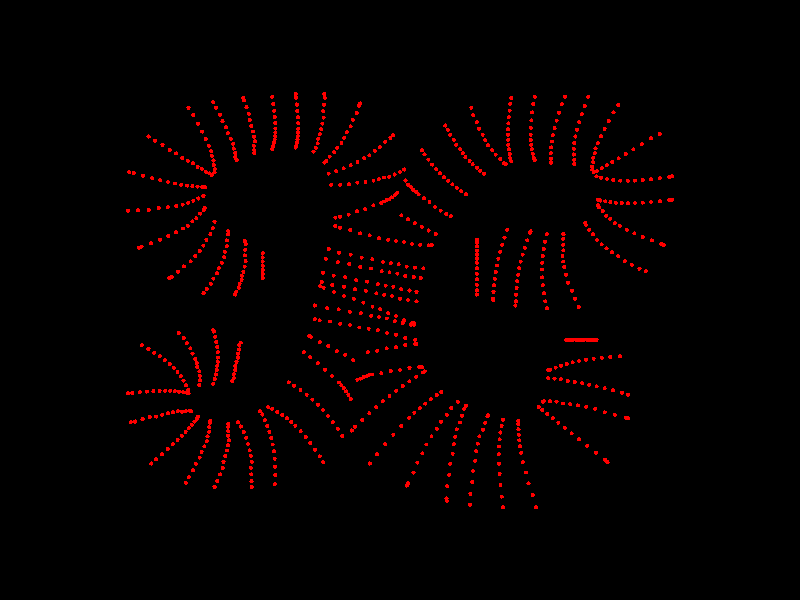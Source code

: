 #include "colors.inc"
#include "textures.inc"
#include "shapes.inc"
#include "metals.inc"
#include "glass.inc"
#include "woods.inc"
camera{ location  <0,0, -800>
  angle 40
right     x*image_width/image_height
look_at   <0,0,0>
}#declare Floor_Texture =
texture { pigment { P_WoodGrain18A color_map { M_Wood18A }}}
texture { pigment { P_WoodGrain12A color_map { M_Wood18B }}}
texture {
pigment { P_WoodGrain12B color_map { M_Wood18B }}
finish { reflection 0.25 }
}
#declare Floor =
plane { y,0
texture { Floor_Texture
scale 0.5
rotate y*90
rotate <10, 0, 15>
translate z*4
}}light_source {<-140,200, 300> rgb <1.0, 1.0, 0.95>*1.5}
light_source {< 140,200,-300> rgb <0.9, 0.9, 1.00>*0.9 shadowless}
union{
sphere{< 130.0, -29.0, 0.0 >,1.5pigment{Red}}
sphere{< 130.0, -29.0, 0.0 >,1.5pigment{Red}}
sphere{< 132.0, -29.0, 0.0 >,1.5pigment{Red}}
sphere{< 134.0, -29.0, 0.0 >,1.5pigment{Red}}
sphere{< 136.0, -29.0, 0.0 >,1.5pigment{Red}}
sphere{< 138.0, -29.0, 0.0 >,1.5pigment{Red}}
sphere{< 140.0, -29.0, 0.0 >,1.5pigment{Red}}
sphere{< 142.0, -29.0, 0.0 >,1.5pigment{Red}}
sphere{< 143.0, -29.0, 0.0 >,1.5pigment{Red}}
sphere{< 130.0, -29.0, 0.0 >,1.5pigment{Red}}
sphere{< 130.0, -29.0, 0.0 >,1.5pigment{Red}}
sphere{< 128.0, -29.0, 0.0 >,1.5pigment{Red}}
sphere{< 126.0, -29.0, 0.0 >,1.5pigment{Red}}
sphere{< 124.0, -29.0, 0.0 >,1.5pigment{Red}}
sphere{< 122.0, -29.0, 0.0 >,1.5pigment{Red}}
sphere{< 121.0, -29.0, 0.0 >,1.5pigment{Red}}
sphere{< 135.0, -46.0, 28.421438 >,1.5pigment{Red}}
sphere{< 135.0, -46.0, 28.421438 >,1.5pigment{Red}}
sphere{< 140.0, -45.0, 27.13454 >,1.5pigment{Red}}
sphere{< 145.0, -44.0, 23.39038 >,1.5pigment{Red}}
sphere{< 150.0, -43.0, 17.52804 >,1.5pigment{Red}}
sphere{< 155.0, -42.0, 10.07838 >,1.5pigment{Red}}
sphere{< 160.0, -41.0, 0.0 >,1.5pigment{Red}}
sphere{< 160.0, -41.0, 0.0 >,1.5pigment{Red}}
sphere{< 135.0, -46.0, 28.421438 >,1.5pigment{Red}}
sphere{< 135.0, -46.0, 28.421438 >,1.5pigment{Red}}
sphere{< 130.0, -47.0, 27.31065 >,1.5pigment{Red}}
sphere{< 125.0, -48.0, 24.06512 >,1.5pigment{Red}}
sphere{< 120.0, -49.0, 18.93853 >,1.5pigment{Red}}
sphere{< 115.0, -50.0, 12.3316 >,1.5pigment{Red}}
sphere{< 110.0, -51.0, 4.76077 >,1.5pigment{Red}}
sphere{< 108.0, -51.0, 0.0 >,1.5pigment{Red}}
sphere{< 138.0, -63.0, 31.78973 >,1.5pigment{Red}}
sphere{< 138.0, -63.0, 31.78973 >,1.5pigment{Red}}
sphere{< 143.0, -64.0, 30.63099 >,1.5pigment{Red}}
sphere{< 148.0, -65.0, 27.23926 >,1.5pigment{Red}}
sphere{< 153.0, -66.0, 21.86178 >,1.5pigment{Red}}
sphere{< 158.0, -67.0, 14.89058 >,1.5pigment{Red}}
sphere{< 163.0, -68.0, 6.83385 >,1.5pigment{Red}}
sphere{< 166.0, -69.0, 0.0 >,1.5pigment{Red}}
sphere{< 138.0, -63.0, 31.78973 >,1.5pigment{Red}}
sphere{< 138.0, -63.0, 31.78973 >,1.5pigment{Red}}
sphere{< 132.0, -62.0, 30.33183 >,1.5pigment{Red}}
sphere{< 126.0, -61.0, 26.09185 >,1.5pigment{Red}}
sphere{< 120.0, -59.0, 19.45868 >,1.5pigment{Red}}
sphere{< 114.0, -58.0, 11.04074 >,1.5pigment{Red}}
sphere{< 108.0, -57.0, 0.0 >,1.5pigment{Red}}
sphere{< 108.0, -57.0, 0.0 >,1.5pigment{Red}}
sphere{< 135.0, -80.0, 33.89492 >,1.5pigment{Red}}
sphere{< 135.0, -80.0, 33.89492 >,1.5pigment{Red}}
sphere{< 141.0, -81.0, 32.43542 >,1.5pigment{Red}}
sphere{< 147.0, -82.0, 28.1826 >,1.5pigment{Red}}
sphere{< 153.0, -84.0, 21.50271 >,1.5pigment{Red}}
sphere{< 159.0, -85.0, 12.97102 >,1.5pigment{Red}}
sphere{< 165.0, -86.0, 3.32228 >,1.5pigment{Red}}
sphere{< 166.0, -86.0, 0.0 >,1.5pigment{Red}}
sphere{< 135.0, -80.0, 33.89492 >,1.5pigment{Red}}
sphere{< 135.0, -80.0, 33.89492 >,1.5pigment{Red}}
sphere{< 129.0, -79.0, 32.43542 >,1.5pigment{Red}}
sphere{< 123.0, -78.0, 28.1826 >,1.5pigment{Red}}
sphere{< 117.0, -76.0, 21.50271 >,1.5pigment{Red}}
sphere{< 111.0, -75.0, 12.97102 >,1.5pigment{Red}}
sphere{< 105.0, -74.0, 3.32228 >,1.5pigment{Red}}
sphere{< 104.0, -74.0, 0.0 >,1.5pigment{Red}}
sphere{< 125.0, -97.0, 34.367584 >,1.5pigment{Red}}
sphere{< 125.0, -97.0, 34.367584 >,1.5pigment{Red}}
sphere{< 130.0, -101.0, 32.92379 >,1.5pigment{Red}}
sphere{< 135.0, -105.0, 28.7137 >,1.5pigment{Red}}
sphere{< 140.0, -109.0, 22.09106 >,1.5pigment{Red}}
sphere{< 145.0, -113.0, 13.6123 >,1.5pigment{Red}}
sphere{< 150.0, -117.0, 3.98983 >,1.5pigment{Red}}
sphere{< 151.0, -118.0, 0.0 >,1.5pigment{Red}}
sphere{< 125.0, -97.0, 34.367584 >,1.5pigment{Red}}
sphere{< 125.0, -97.0, 34.367584 >,1.5pigment{Red}}
sphere{< 120.0, -93.0, 32.68551 >,1.5pigment{Red}}
sphere{< 115.0, -89.0, 27.80396 >,1.5pigment{Red}}
sphere{< 110.0, -85.0, 20.20076 >,1.5pigment{Red}}
sphere{< 105.0, -81.0, 10.62017 >,1.5pigment{Red}}
sphere{< 101.0, -78.0, 0.0 >,1.5pigment{Red}}
sphere{< 92.0, -116.0, 34.526478 >,1.5pigment{Red}}
sphere{< 92.0, -116.0, 34.526478 >,1.5pigment{Red}}
sphere{< 93.0, -123.0, 32.92849 >,1.5pigment{Red}}
sphere{< 95.0, -130.0, 28.28243 >,1.5pigment{Red}}
sphere{< 96.0, -137.0, 21.01839 >,1.5pigment{Red}}
sphere{< 98.0, -144.0, 11.80875 >,1.5pigment{Red}}
sphere{< 99.0, -151.0, 0.0 >,1.5pigment{Red}}
sphere{< 99.0, -151.0, 0.0 >,1.5pigment{Red}}
sphere{< 92.0, -116.0, 34.526478 >,1.5pigment{Red}}
sphere{< 92.0, -116.0, 34.526478 >,1.5pigment{Red}}
sphere{< 91.0, -111.0, 33.26799 >,1.5pigment{Red}}
sphere{< 90.0, -106.0, 29.58426 >,1.5pigment{Red}}
sphere{< 89.0, -101.0, 23.74384 >,1.5pigment{Red}}
sphere{< 88.0, -96.0, 16.17249 >,1.5pigment{Red}}
sphere{< 87.0, -91.0, 7.42217 >,1.5pigment{Red}}
sphere{< 86.0, -88.0, 0.0 >,1.5pigment{Red}}
sphere{< 75.0, -117.0, 34.350815 >,1.5pigment{Red}}
sphere{< 75.0, -117.0, 34.350815 >,1.5pigment{Red}}
sphere{< 75.0, -124.0, 32.66957 >,1.5pigment{Red}}
sphere{< 75.0, -131.0, 27.79039 >,1.5pigment{Red}}
sphere{< 75.0, -138.0, 20.1909 >,1.5pigment{Red}}
sphere{< 75.0, -145.0, 10.61498 >,1.5pigment{Red}}
sphere{< 75.0, -151.0, 0.0 >,1.5pigment{Red}}
sphere{< 75.0, -117.0, 34.350815 >,1.5pigment{Red}}
sphere{< 75.0, -117.0, 34.350815 >,1.5pigment{Red}}
sphere{< 75.0, -111.0, 32.77546 >,1.5pigment{Red}}
sphere{< 75.0, -105.0, 28.19389 >,1.5pigment{Red}}
sphere{< 75.0, -99.0, 21.02634 >,1.5pigment{Red}}
sphere{< 75.0, -93.0, 11.93022 >,1.5pigment{Red}}
sphere{< 75.0, -87.0, 0.0 >,1.5pigment{Red}}
sphere{< 75.0, -87.0, 0.0 >,1.5pigment{Red}}
sphere{< 58.0, -115.0, 35.578457 >,1.5pigment{Red}}
sphere{< 58.0, -115.0, 35.578457 >,1.5pigment{Red}}
sphere{< 57.0, -122.0, 33.83712 >,1.5pigment{Red}}
sphere{< 55.0, -129.0, 28.78358 >,1.5pigment{Red}}
sphere{< 54.0, -136.0, 20.91249 >,1.5pigment{Red}}
sphere{< 52.0, -143.0, 10.99435 >,1.5pigment{Red}}
sphere{< 51.0, -149.0, 0.0 >,1.5pigment{Red}}
sphere{< 58.0, -115.0, 35.578457 >,1.5pigment{Red}}
sphere{< 58.0, -115.0, 35.578457 >,1.5pigment{Red}}
sphere{< 59.0, -109.0, 34.04646 >,1.5pigment{Red}}
sphere{< 60.0, -103.0, 29.58241 >,1.5pigment{Red}}
sphere{< 62.0, -97.0, 22.57073 >,1.5pigment{Red}}
sphere{< 63.0, -91.0, 13.61529 >,1.5pigment{Red}}
sphere{< 64.0, -85.0, 3.4873 >,1.5pigment{Red}}
sphere{< 64.0, -84.0, 0.0 >,1.5pigment{Red}}
sphere{< 41.0, -110.0, 37.7891 >,1.5pigment{Red}}
sphere{< 41.0, -110.0, 37.7891 >,1.5pigment{Red}}
sphere{< 40.0, -117.0, 36.13268 >,1.5pigment{Red}}
sphere{< 38.0, -124.0, 31.30863 >,1.5pigment{Red}}
sphere{< 37.0, -131.0, 23.73987 >,1.5pigment{Red}}
sphere{< 35.0, -138.0, 14.08991 >,1.5pigment{Red}}
sphere{< 34.0, -145.0, 3.20474 >,1.5pigment{Red}}
sphere{< 34.0, -146.0, 0.0 >,1.5pigment{Red}}
sphere{< 41.0, -110.0, 37.7891 >,1.5pigment{Red}}
sphere{< 41.0, -110.0, 37.7891 >,1.5pigment{Red}}
sphere{< 42.0, -104.0, 36.34653 >,1.5pigment{Red}}
sphere{< 43.0, -98.0, 32.12894 >,1.5pigment{Red}}
sphere{< 45.0, -92.0, 25.45835 >,1.5pigment{Red}}
sphere{< 46.0, -86.0, 16.84405 >,1.5pigment{Red}}
sphere{< 47.0, -80.0, 6.94373 >,1.5pigment{Red}}
sphere{< 48.0, -77.0, 0.0 >,1.5pigment{Red}}
sphere{< 24.0, -104.0, 38.292698 >,1.5pigment{Red}}
sphere{< 24.0, -104.0, 38.292698 >,1.5pigment{Red}}
sphere{< 20.0, -110.0, 36.64383 >,1.5pigment{Red}}
sphere{< 17.0, -116.0, 31.83921 >,1.5pigment{Red}}
sphere{< 13.0, -122.0, 24.29263 >,1.5pigment{Red}}
sphere{< 10.0, -128.0, 14.65398 >,1.5pigment{Red}}
sphere{< 6.0, -134.0, 3.75334 >,1.5pigment{Red}}
sphere{< 5.0, -135.0, 0.0 >,1.5pigment{Red}}
sphere{< 24.0, -104.0, 38.292698 >,1.5pigment{Red}}
sphere{< 24.0, -104.0, 38.292698 >,1.5pigment{Red}}
sphere{< 28.0, -98.0, 36.53657 >,1.5pigment{Red}}
sphere{< 31.0, -92.0, 31.42925 >,1.5pigment{Red}}
sphere{< 35.0, -86.0, 23.43919 >,1.5pigment{Red}}
sphere{< 38.0, -80.0, 13.29925 >,1.5pigment{Red}}
sphere{< 42.0, -74.0, 0.0 >,1.5pigment{Red}}
sphere{< 42.0, -74.0, 0.0 >,1.5pigment{Red}}
sphere{< 7.0, -90.0, 39.470757 >,1.5pigment{Red}}
sphere{< 7.0, -90.0, 39.470757 >,1.5pigment{Red}}
sphere{< 1.0, -96.0, 37.53892 >,1.5pigment{Red}}
sphere{< -5.0, -102.0, 31.93251 >,1.5pigment{Red}}
sphere{< -11.0, -108.0, 23.20033 >,1.5pigment{Red}}
sphere{< -17.0, -114.0, 12.19713 >,1.5pigment{Red}}
sphere{< -22.0, -119.0, 0.0 >,1.5pigment{Red}}
sphere{< 7.0, -90.0, 39.470757 >,1.5pigment{Red}}
sphere{< 7.0, -90.0, 39.470757 >,1.5pigment{Red}}
sphere{< 11.0, -86.0, 38.12582 >,1.5pigment{Red}}
sphere{< 15.0, -82.0, 34.18268 >,1.5pigment{Red}}
sphere{< 19.0, -78.0, 27.91004 >,1.5pigment{Red}}
sphere{< 23.0, -74.0, 19.73538 >,1.5pigment{Red}}
sphere{< 27.0, -70.0, 10.21578 >,1.5pigment{Red}}
sphere{< 30.0, -67.0, 0.0 >,1.5pigment{Red}}
sphere{< -8.0, -73.0, 36.631676 >,1.5pigment{Red}}
sphere{< -8.0, -73.0, 36.631676 >,1.5pigment{Red}}
sphere{< -13.0, -77.0, 35.20001 >,1.5pigment{Red}}
sphere{< -18.0, -81.0, 31.01693 >,1.5pigment{Red}}
sphere{< -23.0, -85.0, 24.40939 >,1.5pigment{Red}}
sphere{< -28.0, -89.0, 15.89389 >,1.5pigment{Red}}
sphere{< -33.0, -93.0, 6.13603 >,1.5pigment{Red}}
sphere{< -35.0, -95.0, 0.0 >,1.5pigment{Red}}
sphere{< -8.0, -73.0, 36.631676 >,1.5pigment{Red}}
sphere{< -8.0, -73.0, 36.631676 >,1.5pigment{Red}}
sphere{< -3.0, -69.0, 35.09276 >,1.5pigment{Red}}
sphere{< 2.0, -65.0, 30.60532 >,1.5pigment{Red}}
sphere{< 7.0, -61.0, 23.54639 >,1.5pigment{Red}}
sphere{< 12.0, -57.0, 14.50906 >,1.5pigment{Red}}
sphere{< 17.0, -53.0, 4.25268 >,1.5pigment{Red}}
sphere{< 18.0, -52.0, 0.0 >,1.5pigment{Red}}
sphere{< -21.0, -56.0, 25.684717 >,1.5pigment{Red}}
sphere{< -21.0, -56.0, 25.684717 >,1.5pigment{Red}}
sphere{< -23.0, -56.0, 24.64431 >,1.5pigment{Red}}
sphere{< -25.0, -57.0, 21.60736 >,1.5pigment{Red}}
sphere{< -27.0, -57.0, 16.81991 >,1.5pigment{Red}}
sphere{< -29.0, -58.0, 10.66982 >,1.5pigment{Red}}
sphere{< -31.0, -58.0, 0.0 >,1.5pigment{Red}}
sphere{< -31.0, -58.0, 0.0 >,1.5pigment{Red}}
sphere{< -21.0, -56.0, 25.684717 >,1.5pigment{Red}}
sphere{< -21.0, -56.0, 25.684717 >,1.5pigment{Red}}
sphere{< -14.0, -55.0, 24.61694 >,1.5pigment{Red}}
sphere{< -7.0, -53.0, 21.50238 >,1.5pigment{Red}}
sphere{< 0.0, -52.0, 16.60001 >,1.5pigment{Red}}
sphere{< 7.0, -50.0, 10.31743 >,1.5pigment{Red}}
sphere{< 14.0, -49.0, 3.17701 >,1.5pigment{Red}}
sphere{< 16.0, -49.0, 0.0 >,1.5pigment{Red}}
sphere{< -24.0, -39.0, 21.368383 >,1.5pigment{Red}}
sphere{< -24.0, -39.0, 21.368383 >,1.5pigment{Red}}
sphere{< -17.0, -38.0, 20.43174 >,1.5pigment{Red}}
sphere{< -10.0, -36.0, 17.70391 >,1.5pigment{Red}}
sphere{< -3.0, -35.0, 13.42405 >,1.5pigment{Red}}
sphere{< 4.0, -33.0, 7.96734 >,1.5pigment{Red}}
sphere{< 11.0, -32.0, 1.81216 >,1.5pigment{Red}}
sphere{< 12.0, -32.0, 0.0 >,1.5pigment{Red}}
sphere{< -24.0, -22.0, 40.0 >,1.5pigment{Red}}
sphere{< -24.0, -22.0, 40.0 >,1.5pigment{Red}}
sphere{< -31.0, -21.0, 38.42072 >,1.5pigment{Red}}
sphere{< -38.0, -19.0, 33.8076 >,1.5pigment{Red}}
sphere{< -45.0, -18.0, 26.52491 >,1.5pigment{Red}}
sphere{< -52.0, -16.0, 17.1477 >,1.5pigment{Red}}
sphere{< -59.0, -15.0, 6.41645 >,1.5pigment{Red}}
sphere{< -62.0, -14.0, 0.0 >,1.5pigment{Red}}
sphere{< -24.0, -22.0, 40.0 >,1.5pigment{Red}}
sphere{< -24.0, -22.0, 40.0 >,1.5pigment{Red}}
sphere{< -17.0, -23.0, 38.14868 >,1.5pigment{Red}}
sphere{< -10.0, -25.0, 32.76608 >,1.5pigment{Red}}
sphere{< -3.0, -26.0, 24.35046 >,1.5pigment{Red}}
sphere{< 4.0, -28.0, 13.6808 >,1.5pigment{Red}}
sphere{< 11.0, -29.0, 0.0 >,1.5pigment{Red}}
sphere{< 11.0, -29.0, 0.0 >,1.5pigment{Red}}
sphere{< -21.0, -5.0, 39.269527 >,1.5pigment{Red}}
sphere{< -21.0, -5.0, 39.269527 >,1.5pigment{Red}}
sphere{< -28.0, -2.0, 37.63699 >,1.5pigment{Red}}
sphere{< -35.0, 1.0, 32.87513 >,1.5pigment{Red}}
sphere{< -42.0, 3.0, 25.37987 >,1.5pigment{Red}}
sphere{< -49.0, 6.0, 15.77439 >,1.5pigment{Red}}
sphere{< -56.0, 9.0, 4.85735 >,1.5pigment{Red}}
sphere{< -58.0, 10.0, 0.0 >,1.5pigment{Red}}
sphere{< -21.0, -5.0, 39.269527 >,1.5pigment{Red}}
sphere{< -21.0, -5.0, 39.269527 >,1.5pigment{Red}}
sphere{< -15.0, -7.0, 37.57859 >,1.5pigment{Red}}
sphere{< -9.0, -10.0, 32.65142 >,1.5pigment{Red}}
sphere{< -3.0, -12.0, 24.91232 >,1.5pigment{Red}}
sphere{< 3.0, -15.0, 15.0278 >,1.5pigment{Red}}
sphere{< 9.0, -17.0, 3.84909 >,1.5pigment{Red}}
sphere{< 10.0, -17.0, 0.0 >,1.5pigment{Red}}
sphere{< -17.0, 12.0, 37.263233 >,1.5pigment{Red}}
sphere{< -17.0, 12.0, 37.263233 >,1.5pigment{Red}}
sphere{< -25.0, 14.0, 35.43944 >,1.5pigment{Red}}
sphere{< -33.0, 15.0, 30.14659 >,1.5pigment{Red}}
sphere{< -41.0, 17.0, 21.90278 >,1.5pigment{Red}}
sphere{< -49.0, 18.0, 11.51497 >,1.5pigment{Red}}
sphere{< -56.0, 20.0, 0.0 >,1.5pigment{Red}}
sphere{< -17.0, 12.0, 37.263233 >,1.5pigment{Red}}
sphere{< -17.0, 12.0, 37.263233 >,1.5pigment{Red}}
sphere{< -11.0, 11.0, 35.43944 >,1.5pigment{Red}}
sphere{< -5.0, 10.0, 30.14659 >,1.5pigment{Red}}
sphere{< 1.0, 8.0, 21.90278 >,1.5pigment{Red}}
sphere{< 7.0, 7.0, 11.51497 >,1.5pigment{Red}}
sphere{< 12.0, 6.0, 0.0 >,1.5pigment{Red}}
sphere{< -13.0, 29.0, 37.7891 >,1.5pigment{Red}}
sphere{< -13.0, 29.0, 37.7891 >,1.5pigment{Red}}
sphere{< -21.0, 31.0, 35.93957 >,1.5pigment{Red}}
sphere{< -29.0, 32.0, 30.57202 >,1.5pigment{Red}}
sphere{< -37.0, 34.0, 22.21188 >,1.5pigment{Red}}
sphere{< -45.0, 35.0, 11.67747 >,1.5pigment{Red}}
sphere{< -52.0, 37.0, 0.0 >,1.5pigment{Red}}
sphere{< -13.0, 29.0, 37.7891 >,1.5pigment{Red}}
sphere{< -13.0, 29.0, 37.7891 >,1.5pigment{Red}}
sphere{< -7.0, 28.0, 36.05606 >,1.5pigment{Red}}
sphere{< -1.0, 27.0, 31.01591 >,1.5pigment{Red}}
sphere{< 5.0, 25.0, 23.13093 >,1.5pigment{Red}}
sphere{< 11.0, 24.0, 13.12435 >,1.5pigment{Red}}
sphere{< 17.0, 23.0, 0.0 >,1.5pigment{Red}}
sphere{< 17.0, 23.0, 0.0 >,1.5pigment{Red}}
sphere{< -9.0, 46.0, 38.31526 >,1.5pigment{Red}}
sphere{< -9.0, 46.0, 38.31526 >,1.5pigment{Red}}
sphere{< -16.0, 47.0, 36.8025 >,1.5pigment{Red}}
sphere{< -23.0, 49.0, 32.38368 >,1.5pigment{Red}}
sphere{< -30.0, 50.0, 25.40772 >,1.5pigment{Red}}
sphere{< -37.0, 52.0, 16.42547 >,1.5pigment{Red}}
sphere{< -44.0, 53.0, 6.1462 >,1.5pigment{Red}}
sphere{< -47.0, 54.0, 0.0 >,1.5pigment{Red}}
sphere{< -9.0, 46.0, 38.31526 >,1.5pigment{Red}}
sphere{< -9.0, 46.0, 38.31526 >,1.5pigment{Red}}
sphere{< -3.0, 45.0, 36.76322 >,1.5pigment{Red}}
sphere{< 3.0, 44.0, 32.23285 >,1.5pigment{Red}}
sphere{< 9.0, 42.0, 25.09116 >,1.5pigment{Red}}
sphere{< 15.0, 41.0, 15.91673 >,1.5pigment{Red}}
sphere{< 21.0, 40.0, 5.45283 >,1.5pigment{Red}}
sphere{< 23.0, 40.0, 0.0 >,1.5pigment{Red}}
sphere{< 1.0, 63.0, 18.042482 >,1.5pigment{Red}}
sphere{< 1.0, 63.0, 18.042482 >,1.5pigment{Red}}
sphere{< 6.0, 60.0, 17.22553 >,1.5pigment{Red}}
sphere{< 11.0, 57.0, 14.84867 >,1.5pigment{Red}}
sphere{< 16.0, 54.0, 11.12714 >,1.5pigment{Red}}
sphere{< 21.0, 51.0, 6.39795 >,1.5pigment{Red}}
sphere{< 26.0, 48.0, 0.0 >,1.5pigment{Red}}
sphere{< 26.0, 48.0, 0.0 >,1.5pigment{Red}}
sphere{< 14.0, 79.0, 22.54911 >,1.5pigment{Red}}
sphere{< 14.0, 79.0, 22.54911 >,1.5pigment{Red}}
sphere{< 12.0, 81.0, 21.63571 >,1.5pigment{Red}}
sphere{< 10.0, 82.0, 18.96952 >,1.5pigment{Red}}
sphere{< 8.0, 84.0, 14.76653 >,1.5pigment{Red}}
sphere{< 6.0, 85.0, 9.36724 >,1.5pigment{Red}}
sphere{< 4.0, 87.0, 0.0 >,1.5pigment{Red}}
sphere{< 4.0, 87.0, 0.0 >,1.5pigment{Red}}
sphere{< 14.0, 79.0, 22.54911 >,1.5pigment{Red}}
sphere{< 14.0, 79.0, 22.54911 >,1.5pigment{Red}}
sphere{< 18.0, 76.0, 21.78077 >,1.5pigment{Red}}
sphere{< 22.0, 73.0, 19.5281 >,1.5pigment{Red}}
sphere{< 26.0, 69.0, 15.94463 >,1.5pigment{Red}}
sphere{< 30.0, 66.0, 11.27455 >,1.5pigment{Red}}
sphere{< 34.0, 63.0, 5.83614 >,1.5pigment{Red}}
sphere{< 37.0, 61.0, 0.0 >,1.5pigment{Red}}
sphere{< 30.0, 95.0, 24.289694 >,1.5pigment{Red}}
sphere{< 30.0, 95.0, 24.289694 >,1.5pigment{Red}}
sphere{< 27.0, 98.0, 23.10087 >,1.5pigment{Red}}
sphere{< 24.0, 101.0, 19.65077 >,1.5pigment{Red}}
sphere{< 21.0, 104.0, 14.27712 >,1.5pigment{Red}}
sphere{< 18.0, 107.0, 7.50593 >,1.5pigment{Red}}
sphere{< 16.0, 109.0, 0.0 >,1.5pigment{Red}}
sphere{< 30.0, 95.0, 24.289694 >,1.5pigment{Red}}
sphere{< 30.0, 95.0, 24.289694 >,1.5pigment{Red}}
sphere{< 33.0, 92.0, 23.54644 >,1.5pigment{Red}}
sphere{< 36.0, 89.0, 21.36215 >,1.5pigment{Red}}
sphere{< 39.0, 86.0, 17.87051 >,1.5pigment{Red}}
sphere{< 42.0, 83.0, 13.2852 >,1.5pigment{Red}}
sphere{< 45.0, 80.0, 7.88685 >,1.5pigment{Red}}
sphere{< 48.0, 77.0, 0.0 >,1.5pigment{Red}}
sphere{< 48.0, 77.0, 0.0 >,1.5pigment{Red}}
sphere{< 47.0, 110.0, 24.057308 >,1.5pigment{Red}}
sphere{< 47.0, 110.0, 24.057308 >,1.5pigment{Red}}
sphere{< 45.0, 113.0, 23.23758 >,1.5pigment{Red}}
sphere{< 42.0, 116.0, 20.83424 >,1.5pigment{Red}}
sphere{< 40.0, 119.0, 17.01109 >,1.5pigment{Red}}
sphere{< 37.0, 122.0, 12.02865 >,1.5pigment{Red}}
sphere{< 35.0, 125.0, 6.22649 >,1.5pigment{Red}}
sphere{< 33.0, 127.0, 0.0 >,1.5pigment{Red}}
sphere{< 47.0, 110.0, 24.057308 >,1.5pigment{Red}}
sphere{< 47.0, 110.0, 24.057308 >,1.5pigment{Red}}
sphere{< 49.0, 107.0, 23.32116 >,1.5pigment{Red}}
sphere{< 52.0, 104.0, 21.15777 >,1.5pigment{Red}}
sphere{< 54.0, 101.0, 17.69954 >,1.5pigment{Red}}
sphere{< 57.0, 98.0, 13.1581 >,1.5pigment{Red}}
sphere{< 59.0, 95.0, 7.8114 >,1.5pigment{Red}}
sphere{< 61.0, 92.0, 0.0 >,1.5pigment{Red}}
sphere{< 61.0, 92.0, 0.0 >,1.5pigment{Red}}
sphere{< 64.0, 120.0, 25.77429 >,1.5pigment{Red}}
sphere{< 64.0, 120.0, 25.77429 >,1.5pigment{Red}}
sphere{< 62.0, 124.0, 24.62921 >,1.5pigment{Red}}
sphere{< 59.0, 128.0, 21.29572 >,1.5pigment{Red}}
sphere{< 57.0, 132.0, 16.07001 >,1.5pigment{Red}}
sphere{< 54.0, 136.0, 9.4164 >,1.5pigment{Red}}
sphere{< 52.0, 140.0, 0.0 >,1.5pigment{Red}}
sphere{< 52.0, 140.0, 0.0 >,1.5pigment{Red}}
sphere{< 64.0, 120.0, 25.77429 >,1.5pigment{Red}}
sphere{< 64.0, 120.0, 25.77429 >,1.5pigment{Red}}
sphere{< 66.0, 116.0, 24.73025 >,1.5pigment{Red}}
sphere{< 69.0, 112.0, 21.68271 >,1.5pigment{Red}}
sphere{< 71.0, 108.0, 16.87857 >,1.5pigment{Red}}
sphere{< 74.0, 104.0, 10.70703 >,1.5pigment{Red}}
sphere{< 76.0, 100.0, 3.66806 >,1.5pigment{Red}}
sphere{< 77.0, 99.0, 0.0 >,1.5pigment{Red}}
sphere{< 81.0, 124.0, 24.689648 >,1.5pigment{Red}}
sphere{< 81.0, 124.0, 24.689648 >,1.5pigment{Red}}
sphere{< 81.0, 128.0, 23.84837 >,1.5pigment{Red}}
sphere{< 81.0, 132.0, 21.38186 >,1.5pigment{Red}}
sphere{< 81.0, 136.0, 17.45822 >,1.5pigment{Red}}
sphere{< 81.0, 140.0, 12.34482 >,1.5pigment{Red}}
sphere{< 81.0, 144.0, 6.39015 >,1.5pigment{Red}}
sphere{< 81.0, 147.0, 0.0 >,1.5pigment{Red}}
sphere{< 81.0, 124.0, 24.689648 >,1.5pigment{Red}}
sphere{< 81.0, 124.0, 24.689648 >,1.5pigment{Red}}
sphere{< 81.0, 120.0, 23.84837 >,1.5pigment{Red}}
sphere{< 81.0, 116.0, 21.38186 >,1.5pigment{Red}}
sphere{< 81.0, 112.0, 17.45822 >,1.5pigment{Red}}
sphere{< 81.0, 108.0, 12.34482 >,1.5pigment{Red}}
sphere{< 81.0, 104.0, 6.39015 >,1.5pigment{Red}}
sphere{< 81.0, 101.0, 0.0 >,1.5pigment{Red}}
sphere{< 98.0, 124.0, 24.689648 >,1.5pigment{Red}}
sphere{< 98.0, 124.0, 24.689648 >,1.5pigment{Red}}
sphere{< 98.0, 129.0, 23.48125 >,1.5pigment{Red}}
sphere{< 98.0, 134.0, 19.97434 >,1.5pigment{Red}}
sphere{< 98.0, 139.0, 14.51221 >,1.5pigment{Red}}
sphere{< 98.0, 144.0, 7.62952 >,1.5pigment{Red}}
sphere{< 98.0, 148.0, 0.0 >,1.5pigment{Red}}
sphere{< 98.0, 124.0, 24.689648 >,1.5pigment{Red}}
sphere{< 98.0, 124.0, 24.689648 >,1.5pigment{Red}}
sphere{< 98.0, 120.0, 23.77409 >,1.5pigment{Red}}
sphere{< 98.0, 116.0, 21.09531 >,1.5pigment{Red}}
sphere{< 98.0, 112.0, 16.852 >,1.5pigment{Red}}
sphere{< 98.0, 108.0, 11.35884 >,1.5pigment{Red}}
sphere{< 98.0, 104.0, 5.02326 >,1.5pigment{Red}}
sphere{< 98.0, 102.0, 0.0 >,1.5pigment{Red}}
sphere{< 115.0, 124.0, 26.316267 >,1.5pigment{Red}}
sphere{< 115.0, 124.0, 26.316267 >,1.5pigment{Red}}
sphere{< 116.0, 129.0, 25.02826 >,1.5pigment{Red}}
sphere{< 117.0, 134.0, 21.29031 >,1.5pigment{Red}}
sphere{< 118.0, 139.0, 15.46831 >,1.5pigment{Red}}
sphere{< 119.0, 144.0, 8.13217 >,1.5pigment{Red}}
sphere{< 120.0, 148.0, 0.0 >,1.5pigment{Red}}
sphere{< 115.0, 124.0, 26.316267 >,1.5pigment{Red}}
sphere{< 115.0, 124.0, 26.316267 >,1.5pigment{Red}}
sphere{< 114.0, 119.0, 25.02826 >,1.5pigment{Red}}
sphere{< 113.0, 114.0, 21.29031 >,1.5pigment{Red}}
sphere{< 112.0, 109.0, 15.46831 >,1.5pigment{Red}}
sphere{< 111.0, 104.0, 8.13217 >,1.5pigment{Red}}
sphere{< 110.0, 100.0, 0.0 >,1.5pigment{Red}}
sphere{< 132.0, 123.0, 26.84194 >,1.5pigment{Red}}
sphere{< 132.0, 123.0, 26.84194 >,1.5pigment{Red}}
sphere{< 133.0, 128.0, 25.62656 >,1.5pigment{Red}}
sphere{< 134.0, 133.0, 22.09048 >,1.5pigment{Red}}
sphere{< 135.0, 138.0, 16.55393 >,1.5pigment{Red}}
sphere{< 136.0, 143.0, 9.51828 >,1.5pigment{Red}}
sphere{< 137.0, 148.0, 0.0 >,1.5pigment{Red}}
sphere{< 137.0, 148.0, 0.0 >,1.5pigment{Red}}
sphere{< 132.0, 123.0, 26.84194 >,1.5pigment{Red}}
sphere{< 132.0, 123.0, 26.84194 >,1.5pigment{Red}}
sphere{< 131.0, 118.0, 25.5282 >,1.5pigment{Red}}
sphere{< 130.0, 113.0, 21.71559 >,1.5pigment{Red}}
sphere{< 129.0, 108.0, 15.7773 >,1.5pigment{Red}}
sphere{< 128.0, 103.0, 8.29461 >,1.5pigment{Red}}
sphere{< 127.0, 99.0, 0.0 >,1.5pigment{Red}}
sphere{< 149.0, 118.0, 27.209692 >,1.5pigment{Red}}
sphere{< 149.0, 118.0, 27.209692 >,1.5pigment{Red}}
sphere{< 151.0, 123.0, 25.87795 >,1.5pigment{Red}}
sphere{< 153.0, 128.0, 22.0131 >,1.5pigment{Red}}
sphere{< 155.0, 133.0, 15.99346 >,1.5pigment{Red}}
sphere{< 157.0, 138.0, 8.40826 >,1.5pigment{Red}}
sphere{< 159.0, 142.0, 0.0 >,1.5pigment{Red}}
sphere{< 149.0, 118.0, 27.209692 >,1.5pigment{Red}}
sphere{< 149.0, 118.0, 27.209692 >,1.5pigment{Red}}
sphere{< 147.0, 114.0, 26.28254 >,1.5pigment{Red}}
sphere{< 146.0, 110.0, 23.56428 >,1.5pigment{Red}}
sphere{< 144.0, 106.0, 19.24016 >,1.5pigment{Red}}
sphere{< 143.0, 102.0, 13.60485 >,1.5pigment{Red}}
sphere{< 141.0, 98.0, 7.04239 >,1.5pigment{Red}}
sphere{< 140.0, 95.0, 0.0 >,1.5pigment{Red}}
sphere{< 165.0, 107.0, 29.826048 >,1.5pigment{Red}}
sphere{< 165.0, 107.0, 29.826048 >,1.5pigment{Red}}
sphere{< 170.0, 110.0, 28.36626 >,1.5pigment{Red}}
sphere{< 175.0, 113.0, 24.12978 >,1.5pigment{Red}}
sphere{< 180.0, 116.0, 17.53131 >,1.5pigment{Red}}
sphere{< 185.0, 119.0, 9.21675 >,1.5pigment{Red}}
sphere{< 189.0, 121.0, 0.0 >,1.5pigment{Red}}
sphere{< 165.0, 107.0, 29.826048 >,1.5pigment{Red}}
sphere{< 165.0, 107.0, 29.826048 >,1.5pigment{Red}}
sphere{< 160.0, 104.0, 28.36626 >,1.5pigment{Red}}
sphere{< 155.0, 101.0, 24.12978 >,1.5pigment{Red}}
sphere{< 150.0, 98.0, 17.53131 >,1.5pigment{Red}}
sphere{< 145.0, 95.0, 9.21675 >,1.5pigment{Red}}
sphere{< 141.0, 93.0, 0.0 >,1.5pigment{Red}}
sphere{< 172.0, 90.0, 29.520231 >,1.5pigment{Red}}
sphere{< 172.0, 90.0, 29.520231 >,1.5pigment{Red}}
sphere{< 177.0, 90.0, 28.28007 >,1.5pigment{Red}}
sphere{< 182.0, 90.0, 24.66379 >,1.5pigment{Red}}
sphere{< 187.0, 90.0, 18.97524 >,1.5pigment{Red}}
sphere{< 192.0, 90.0, 11.69237 >,1.5pigment{Red}}
sphere{< 197.0, 90.0, 3.42709 >,1.5pigment{Red}}
sphere{< 198.0, 90.0, 0.0 >,1.5pigment{Red}}
sphere{< 172.0, 90.0, 29.520231 >,1.5pigment{Red}}
sphere{< 172.0, 90.0, 29.520231 >,1.5pigment{Red}}
sphere{< 166.0, 90.0, 28.07541 >,1.5pigment{Red}}
sphere{< 160.0, 90.0, 23.88237 >,1.5pigment{Red}}
sphere{< 154.0, 90.0, 17.35156 >,1.5pigment{Red}}
sphere{< 148.0, 90.0, 9.12225 >,1.5pigment{Red}}
sphere{< 143.0, 90.0, 0.0 >,1.5pigment{Red}}
sphere{< 172.0, 73.0, 28.9835 >,1.5pigment{Red}}
sphere{< 172.0, 73.0, 28.9835 >,1.5pigment{Red}}
sphere{< 177.0, 73.0, 27.76589 >,1.5pigment{Red}}
sphere{< 182.0, 73.0, 24.21536 >,1.5pigment{Red}}
sphere{< 187.0, 73.0, 18.63023 >,1.5pigment{Red}}
sphere{< 192.0, 73.0, 11.47978 >,1.5pigment{Red}}
sphere{< 197.0, 73.0, 3.36478 >,1.5pigment{Red}}
sphere{< 198.0, 73.0, 0.0 >,1.5pigment{Red}}
sphere{< 172.0, 73.0, 28.9835 >,1.5pigment{Red}}
sphere{< 172.0, 73.0, 28.9835 >,1.5pigment{Red}}
sphere{< 167.0, 73.0, 27.92705 >,1.5pigment{Red}}
sphere{< 162.0, 73.0, 24.83472 >,1.5pigment{Red}}
sphere{< 157.0, 73.0, 19.93194 >,1.5pigment{Red}}
sphere{< 152.0, 73.0, 13.57611 >,1.5pigment{Red}}
sphere{< 147.0, 73.0, 6.23059 >,1.5pigment{Red}}
sphere{< 144.0, 73.0, 0.0 >,1.5pigment{Red}}
sphere{< 166.0, 56.0, 30.100061 >,1.5pigment{Red}}
sphere{< 166.0, 56.0, 30.100061 >,1.5pigment{Red}}
sphere{< 171.0, 53.0, 28.83554 >,1.5pigment{Red}}
sphere{< 176.0, 50.0, 25.14823 >,1.5pigment{Red}}
sphere{< 181.0, 47.0, 19.34795 >,1.5pigment{Red}}
sphere{< 186.0, 44.0, 11.92202 >,1.5pigment{Red}}
sphere{< 191.0, 41.0, 3.4944 >,1.5pigment{Red}}
sphere{< 192.0, 40.0, 0.0 >,1.5pigment{Red}}
sphere{< 166.0, 56.0, 30.100061 >,1.5pigment{Red}}
sphere{< 166.0, 56.0, 30.100061 >,1.5pigment{Red}}
sphere{< 162.0, 58.0, 28.98387 >,1.5pigment{Red}}
sphere{< 158.0, 61.0, 25.71808 >,1.5pigment{Red}}
sphere{< 154.0, 63.0, 20.54489 >,1.5pigment{Red}}
sphere{< 150.0, 66.0, 13.84799 >,1.5pigment{Red}}
sphere{< 146.0, 68.0, 6.12404 >,1.5pigment{Red}}
sphere{< 144.0, 69.0, 0.0 >,1.5pigment{Red}}
sphere{< 156.0, 39.0, 30.17653 >,1.5pigment{Red}}
sphere{< 156.0, 39.0, 30.17653 >,1.5pigment{Red}}
sphere{< 160.0, 36.0, 29.14829 >,1.5pigment{Red}}
sphere{< 164.0, 33.0, 26.13364 >,1.5pigment{Red}}
sphere{< 168.0, 29.0, 21.33803 >,1.5pigment{Red}}
sphere{< 172.0, 26.0, 15.08826 >,1.5pigment{Red}}
sphere{< 176.0, 23.0, 7.81026 >,1.5pigment{Red}}
sphere{< 179.0, 21.0, 0.0 >,1.5pigment{Red}}
sphere{< 156.0, 39.0, 30.17653 >,1.5pigment{Red}}
sphere{< 156.0, 39.0, 30.17653 >,1.5pigment{Red}}
sphere{< 152.0, 42.0, 28.95417 >,1.5pigment{Red}}
sphere{< 148.0, 45.0, 25.38611 >,1.5pigment{Red}}
sphere{< 144.0, 49.0, 19.76142 >,1.5pigment{Red}}
sphere{< 140.0, 52.0, 12.53578 >,1.5pigment{Red}}
sphere{< 136.0, 55.0, 4.29457 >,1.5pigment{Red}}
sphere{< 135.0, 56.0, 0.0 >,1.5pigment{Red}}
sphere{< 124.0, 25.0, 29.052992 >,1.5pigment{Red}}
sphere{< 124.0, 25.0, 29.052992 >,1.5pigment{Red}}
sphere{< 125.0, 19.0, 27.7206 >,1.5pigment{Red}}
sphere{< 126.0, 13.0, 23.84563 >,1.5pigment{Red}}
sphere{< 128.0, 7.0, 17.78351 >,1.5pigment{Red}}
sphere{< 129.0, 1.0, 10.09025 >,1.5pigment{Red}}
sphere{< 130.0, -5.0, 0.0 >,1.5pigment{Red}}
sphere{< 130.0, -5.0, 0.0 >,1.5pigment{Red}}
sphere{< 124.0, 25.0, 29.052992 >,1.5pigment{Red}}
sphere{< 124.0, 25.0, 29.052992 >,1.5pigment{Red}}
sphere{< 123.0, 29.0, 28.06304 >,1.5pigment{Red}}
sphere{< 122.0, 33.0, 25.16063 >,1.5pigment{Red}}
sphere{< 122.0, 37.0, 20.54357 >,1.5pigment{Red}}
sphere{< 121.0, 41.0, 14.5265 >,1.5pigment{Red}}
sphere{< 120.0, 45.0, 7.51947 >,1.5pigment{Red}}
sphere{< 119.0, 48.0, 0.0 >,1.5pigment{Red}}
sphere{< 107.0, 23.0, 28.9835 >,1.5pigment{Red}}
sphere{< 107.0, 23.0, 28.9835 >,1.5pigment{Red}}
sphere{< 107.0, 17.0, 27.56495 >,1.5pigment{Red}}
sphere{< 107.0, 11.0, 23.44814 >,1.5pigment{Red}}
sphere{< 107.0, 5.0, 17.03607 >,1.5pigment{Red}}
sphere{< 107.0, -1.0, 8.95639 >,1.5pigment{Red}}
sphere{< 107.0, -6.0, 0.0 >,1.5pigment{Red}}
sphere{< 107.0, 23.0, 28.9835 >,1.5pigment{Red}}
sphere{< 107.0, 23.0, 28.9835 >,1.5pigment{Red}}
sphere{< 107.0, 28.0, 27.67115 >,1.5pigment{Red}}
sphere{< 107.0, 33.0, 23.85295 >,1.5pigment{Red}}
sphere{< 107.0, 38.0, 17.87467 >,1.5pigment{Red}}
sphere{< 107.0, 43.0, 10.27769 >,1.5pigment{Red}}
sphere{< 107.0, 48.0, 0.0 >,1.5pigment{Red}}
sphere{< 107.0, 48.0, 0.0 >,1.5pigment{Red}}
sphere{< 90.0, 24.0, 29.578726 >,1.5pigment{Red}}
sphere{< 90.0, 24.0, 29.578726 >,1.5pigment{Red}}
sphere{< 89.0, 19.0, 28.50058 >,1.5pigment{Red}}
sphere{< 88.0, 14.0, 25.34474 >,1.5pigment{Red}}
sphere{< 87.0, 9.0, 20.34127 >,1.5pigment{Red}}
sphere{< 86.0, 4.0, 13.85492 >,1.5pigment{Red}}
sphere{< 85.0, -1.0, 6.35855 >,1.5pigment{Red}}
sphere{< 84.0, -4.0, 0.0 >,1.5pigment{Red}}
sphere{< 90.0, 24.0, 29.578726 >,1.5pigment{Red}}
sphere{< 90.0, 24.0, 29.578726 >,1.5pigment{Red}}
sphere{< 91.0, 29.0, 28.33611 >,1.5pigment{Red}}
sphere{< 92.0, 34.0, 24.71266 >,1.5pigment{Red}}
sphere{< 93.0, 39.0, 19.01284 >,1.5pigment{Red}}
sphere{< 94.0, 44.0, 11.71553 >,1.5pigment{Red}}
sphere{< 95.0, 49.0, 3.43388 >,1.5pigment{Red}}
sphere{< 95.0, 50.0, 0.0 >,1.5pigment{Red}}
sphere{< 73.0, 26.0, 27.894548 >,1.5pigment{Red}}
sphere{< 73.0, 26.0, 27.894548 >,1.5pigment{Red}}
sphere{< 72.0, 21.0, 26.72268 >,1.5pigment{Red}}
sphere{< 71.0, 16.0, 23.30555 >,1.5pigment{Red}}
sphere{< 70.0, 11.0, 17.93027 >,1.5pigment{Red}}
sphere{< 69.0, 6.0, 11.04847 >,1.5pigment{Red}}
sphere{< 68.0, 1.0, 3.23836 >,1.5pigment{Red}}
sphere{< 68.0, 0.0, 0.0 >,1.5pigment{Red}}
sphere{< 73.0, 26.0, 27.894548 >,1.5pigment{Red}}
sphere{< 73.0, 26.0, 27.894548 >,1.5pigment{Red}}
sphere{< 74.0, 31.0, 26.63151 >,1.5pigment{Red}}
sphere{< 75.0, 36.0, 22.95676 >,1.5pigment{Red}}
sphere{< 76.0, 41.0, 17.20309 >,1.5pigment{Red}}
sphere{< 77.0, 46.0, 9.89154 >,1.5pigment{Red}}
sphere{< 78.0, 51.0, 0.0 >,1.5pigment{Red}}
sphere{< 78.0, 51.0, 0.0 >,1.5pigment{Red}}
sphere{< 56.0, 27.0, 0.0 >,1.5pigment{Red}}
sphere{< 56.0, 27.0, 0.0 >,1.5pigment{Red}}
sphere{< 56.0, 23.0, 0.0 >,1.5pigment{Red}}
sphere{< 56.0, 19.0, 0.0 >,1.5pigment{Red}}
sphere{< 56.0, 15.0, 0.0 >,1.5pigment{Red}}
sphere{< 56.0, 11.0, 0.0 >,1.5pigment{Red}}
sphere{< 56.0, 7.0, 0.0 >,1.5pigment{Red}}
sphere{< 56.0, 4.0, 0.0 >,1.5pigment{Red}}
sphere{< 56.0, 27.0, 0.0 >,1.5pigment{Red}}
sphere{< 56.0, 27.0, 0.0 >,1.5pigment{Red}}
sphere{< 56.0, 30.0, 0.0 >,1.5pigment{Red}}
sphere{< 56.0, 33.0, 0.0 >,1.5pigment{Red}}
sphere{< 56.0, 36.0, 0.0 >,1.5pigment{Red}}
sphere{< 56.0, 39.0, 0.0 >,1.5pigment{Red}}
sphere{< 56.0, 42.0, 0.0 >,1.5pigment{Red}}
sphere{< 56.0, 44.0, 0.0 >,1.5pigment{Red}}
sphere{< -100.0, 16.0, 0.0 >,1.5pigment{Red}}
sphere{< -100.0, 16.0, 0.0 >,1.5pigment{Red}}
sphere{< -100.0, 19.0, 0.0 >,1.5pigment{Red}}
sphere{< -100.0, 22.0, 0.0 >,1.5pigment{Red}}
sphere{< -100.0, 25.0, 0.0 >,1.5pigment{Red}}
sphere{< -100.0, 28.0, 0.0 >,1.5pigment{Red}}
sphere{< -100.0, 31.0, 0.0 >,1.5pigment{Red}}
sphere{< -100.0, 34.0, 0.0 >,1.5pigment{Red}}
sphere{< -100.0, 34.0, 0.0 >,1.5pigment{Red}}
sphere{< -117.0, 21.0, 21.267033 >,1.5pigment{Red}}
sphere{< -117.0, 21.0, 21.267033 >,1.5pigment{Red}}
sphere{< -118.0, 18.0, 20.54238 >,1.5pigment{Red}}
sphere{< -118.0, 15.0, 18.41779 >,1.5pigment{Red}}
sphere{< -119.0, 12.0, 15.03806 >,1.5pigment{Red}}
sphere{< -119.0, 9.0, 10.63352 >,1.5pigment{Red}}
sphere{< -120.0, 6.0, 5.50431 >,1.5pigment{Red}}
sphere{< -120.0, 4.0, 0.0 >,1.5pigment{Red}}
sphere{< -117.0, 21.0, 21.267033 >,1.5pigment{Red}}
sphere{< -117.0, 21.0, 21.267033 >,1.5pigment{Red}}
sphere{< -116.0, 25.0, 20.47839 >,1.5pigment{Red}}
sphere{< -115.0, 29.0, 18.17097 >,1.5pigment{Red}}
sphere{< -115.0, 33.0, 14.51588 >,1.5pigment{Red}}
sphere{< -114.0, 37.0, 9.78422 >,1.5pigment{Red}}
sphere{< -113.0, 41.0, 4.32691 >,1.5pigment{Red}}
sphere{< -113.0, 43.0, 0.0 >,1.5pigment{Red}}
sphere{< -134.0, 28.0, 26.013489 >,1.5pigment{Red}}
sphere{< -134.0, 28.0, 26.013489 >,1.5pigment{Red}}
sphere{< -136.0, 24.0, 25.1271 >,1.5pigment{Red}}
sphere{< -137.0, 20.0, 22.52834 >,1.5pigment{Red}}
sphere{< -139.0, 16.0, 18.39431 >,1.5pigment{Red}}
sphere{< -140.0, 12.0, 13.00674 >,1.5pigment{Red}}
sphere{< -142.0, 8.0, 6.73279 >,1.5pigment{Red}}
sphere{< -143.0, 5.0, 0.0 >,1.5pigment{Red}}
sphere{< -134.0, 28.0, 26.013489 >,1.5pigment{Red}}
sphere{< -134.0, 28.0, 26.013489 >,1.5pigment{Red}}
sphere{< -132.0, 32.0, 25.04884 >,1.5pigment{Red}}
sphere{< -131.0, 36.0, 22.22643 >,1.5pigment{Red}}
sphere{< -129.0, 40.0, 17.75559 >,1.5pigment{Red}}
sphere{< -128.0, 44.0, 11.9679 >,1.5pigment{Red}}
sphere{< -126.0, 48.0, 5.2926 >,1.5pigment{Red}}
sphere{< -125.0, 50.0, 0.0 >,1.5pigment{Red}}
sphere{< -151.0, 37.0, 28.248602 >,1.5pigment{Red}}
sphere{< -151.0, 37.0, 28.248602 >,1.5pigment{Red}}
sphere{< -154.0, 33.0, 27.10433 >,1.5pigment{Red}}
sphere{< -157.0, 29.0, 23.76424 >,1.5pigment{Red}}
sphere{< -161.0, 25.0, 18.4989 >,1.5pigment{Red}}
sphere{< -164.0, 21.0, 11.73489 >,1.5pigment{Red}}
sphere{< -167.0, 17.0, 4.02019 >,1.5pigment{Red}}
sphere{< -168.0, 16.0, 0.0 >,1.5pigment{Red}}
sphere{< -151.0, 37.0, 28.248602 >,1.5pigment{Red}}
sphere{< -151.0, 37.0, 28.248602 >,1.5pigment{Red}}
sphere{< -148.0, 41.0, 26.9936 >,1.5pigment{Red}}
sphere{< -145.0, 45.0, 23.34009 >,1.5pigment{Red}}
sphere{< -141.0, 49.0, 17.61272 >,1.5pigment{Red}}
sphere{< -138.0, 53.0, 10.32037 >,1.5pigment{Red}}
sphere{< -135.0, 57.0, 0.0 >,1.5pigment{Red}}
sphere{< -135.0, 57.0, 0.0 >,1.5pigment{Red}}
sphere{< -164.0, 54.0, 30.100061 >,1.5pigment{Red}}
sphere{< -164.0, 54.0, 30.100061 >,1.5pigment{Red}}
sphere{< -169.0, 51.0, 28.83554 >,1.5pigment{Red}}
sphere{< -174.0, 48.0, 25.14823 >,1.5pigment{Red}}
sphere{< -179.0, 45.0, 19.34795 >,1.5pigment{Red}}
sphere{< -184.0, 42.0, 11.92202 >,1.5pigment{Red}}
sphere{< -189.0, 39.0, 3.4944 >,1.5pigment{Red}}
sphere{< -190.0, 38.0, 0.0 >,1.5pigment{Red}}
sphere{< -164.0, 54.0, 30.100061 >,1.5pigment{Red}}
sphere{< -164.0, 54.0, 30.100061 >,1.5pigment{Red}}
sphere{< -160.0, 56.0, 28.98387 >,1.5pigment{Red}}
sphere{< -156.0, 59.0, 25.71808 >,1.5pigment{Red}}
sphere{< -152.0, 61.0, 20.54489 >,1.5pigment{Red}}
sphere{< -148.0, 64.0, 13.84799 >,1.5pigment{Red}}
sphere{< -144.0, 66.0, 6.12404 >,1.5pigment{Red}}
sphere{< -142.0, 67.0, 0.0 >,1.5pigment{Red}}
sphere{< -169.0, 71.0, 30.104847 >,1.5pigment{Red}}
sphere{< -169.0, 71.0, 30.104847 >,1.5pigment{Red}}
sphere{< -175.0, 70.0, 28.63141 >,1.5pigment{Red}}
sphere{< -181.0, 69.0, 24.35533 >,1.5pigment{Red}}
sphere{< -187.0, 67.0, 17.69518 >,1.5pigment{Red}}
sphere{< -193.0, 66.0, 9.30291 >,1.5pigment{Red}}
sphere{< -198.0, 65.0, 0.0 >,1.5pigment{Red}}
sphere{< -169.0, 71.0, 30.104847 >,1.5pigment{Red}}
sphere{< -169.0, 71.0, 30.104847 >,1.5pigment{Red}}
sphere{< -164.0, 72.0, 28.84013 >,1.5pigment{Red}}
sphere{< -159.0, 73.0, 25.15223 >,1.5pigment{Red}}
sphere{< -154.0, 74.0, 19.35102 >,1.5pigment{Red}}
sphere{< -149.0, 75.0, 11.92392 >,1.5pigment{Red}}
sphere{< -144.0, 76.0, 3.49496 >,1.5pigment{Red}}
sphere{< -143.0, 76.0, 0.0 >,1.5pigment{Red}}
sphere{< -170.0, 88.0, 30.104847 >,1.5pigment{Red}}
sphere{< -170.0, 88.0, 30.104847 >,1.5pigment{Red}}
sphere{< -175.0, 89.0, 28.92827 >,1.5pigment{Red}}
sphere{< -180.0, 90.0, 25.4905 >,1.5pigment{Red}}
sphere{< -185.0, 91.0, 20.06026 >,1.5pigment{Red}}
sphere{< -190.0, 92.0, 13.062 >,1.5pigment{Red}}
sphere{< -195.0, 93.0, 5.04275 >,1.5pigment{Red}}
sphere{< -197.0, 93.0, 0.0 >,1.5pigment{Red}}
sphere{< -170.0, 88.0, 30.104847 >,1.5pigment{Red}}
sphere{< -170.0, 88.0, 30.104847 >,1.5pigment{Red}}
sphere{< -165.0, 87.0, 29.00752 >,1.5pigment{Red}}
sphere{< -160.0, 86.0, 25.79555 >,1.5pigment{Red}}
sphere{< -155.0, 85.0, 20.70309 >,1.5pigment{Red}}
sphere{< -150.0, 84.0, 14.10136 >,1.5pigment{Red}}
sphere{< -145.0, 83.0, 6.47165 >,1.5pigment{Red}}
sphere{< -142.0, 82.0, 0.0 >,1.5pigment{Red}}
sphere{< -160.0, 105.0, 28.903875 >,1.5pigment{Red}}
sphere{< -160.0, 105.0, 28.903875 >,1.5pigment{Red}}
sphere{< -164.0, 107.0, 27.919 >,1.5pigment{Red}}
sphere{< -168.0, 110.0, 25.03149 >,1.5pigment{Red}}
sphere{< -172.0, 112.0, 20.43813 >,1.5pigment{Red}}
sphere{< -176.0, 115.0, 14.45194 >,1.5pigment{Red}}
sphere{< -180.0, 117.0, 7.48087 >,1.5pigment{Red}}
sphere{< -183.0, 119.0, 0.0 >,1.5pigment{Red}}
sphere{< -160.0, 105.0, 28.903875 >,1.5pigment{Red}}
sphere{< -160.0, 105.0, 28.903875 >,1.5pigment{Red}}
sphere{< -156.0, 103.0, 27.919 >,1.5pigment{Red}}
sphere{< -152.0, 100.0, 25.03149 >,1.5pigment{Red}}
sphere{< -148.0, 98.0, 20.43813 >,1.5pigment{Red}}
sphere{< -144.0, 95.0, 14.45194 >,1.5pigment{Red}}
sphere{< -140.0, 93.0, 7.48087 >,1.5pigment{Red}}
sphere{< -137.0, 91.0, 0.0 >,1.5pigment{Red}}
sphere{< -144.0, 116.0, 27.209692 >,1.5pigment{Red}}
sphere{< -144.0, 116.0, 27.209692 >,1.5pigment{Red}}
sphere{< -146.0, 121.0, 25.87795 >,1.5pigment{Red}}
sphere{< -148.0, 126.0, 22.0131 >,1.5pigment{Red}}
sphere{< -150.0, 131.0, 15.99346 >,1.5pigment{Red}}
sphere{< -152.0, 136.0, 8.40826 >,1.5pigment{Red}}
sphere{< -154.0, 140.0, 0.0 >,1.5pigment{Red}}
sphere{< -144.0, 116.0, 27.209692 >,1.5pigment{Red}}
sphere{< -144.0, 116.0, 27.209692 >,1.5pigment{Red}}
sphere{< -142.0, 112.0, 26.28254 >,1.5pigment{Red}}
sphere{< -141.0, 108.0, 23.56428 >,1.5pigment{Red}}
sphere{< -139.0, 104.0, 19.24016 >,1.5pigment{Red}}
sphere{< -138.0, 100.0, 13.60485 >,1.5pigment{Red}}
sphere{< -136.0, 96.0, 7.04239 >,1.5pigment{Red}}
sphere{< -135.0, 93.0, 0.0 >,1.5pigment{Red}}
sphere{< -127.0, 121.0, 24.319326 >,1.5pigment{Red}}
sphere{< -127.0, 121.0, 24.319326 >,1.5pigment{Red}}
sphere{< -129.0, 125.0, 23.49067 >,1.5pigment{Red}}
sphere{< -130.0, 129.0, 21.06115 >,1.5pigment{Red}}
sphere{< -132.0, 133.0, 17.19636 >,1.5pigment{Red}}
sphere{< -133.0, 137.0, 12.15966 >,1.5pigment{Red}}
sphere{< -135.0, 141.0, 6.29431 >,1.5pigment{Red}}
sphere{< -136.0, 144.0, 0.0 >,1.5pigment{Red}}
sphere{< -127.0, 121.0, 24.319326 >,1.5pigment{Red}}
sphere{< -127.0, 121.0, 24.319326 >,1.5pigment{Red}}
sphere{< -125.0, 117.0, 23.12905 >,1.5pigment{Red}}
sphere{< -124.0, 113.0, 19.67475 >,1.5pigment{Red}}
sphere{< -122.0, 109.0, 14.29454 >,1.5pigment{Red}}
sphere{< -121.0, 105.0, 7.51508 >,1.5pigment{Red}}
sphere{< -119.0, 102.0, 0.0 >,1.5pigment{Red}}
sphere{< -110.0, 126.0, 21.894434 >,1.5pigment{Red}}
sphere{< -110.0, 126.0, 21.894434 >,1.5pigment{Red}}
sphere{< -111.0, 130.0, 21.00756 >,1.5pigment{Red}}
sphere{< -112.0, 134.0, 18.41877 >,1.5pigment{Red}}
sphere{< -112.0, 138.0, 14.3378 >,1.5pigment{Red}}
sphere{< -113.0, 142.0, 9.09528 >,1.5pigment{Red}}
sphere{< -114.0, 146.0, 3.1159 >,1.5pigment{Red}}
sphere{< -114.0, 147.0, 0.0 >,1.5pigment{Red}}
sphere{< -110.0, 126.0, 21.894434 >,1.5pigment{Red}}
sphere{< -110.0, 126.0, 21.894434 >,1.5pigment{Red}}
sphere{< -109.0, 122.0, 20.82284 >,1.5pigment{Red}}
sphere{< -108.0, 118.0, 17.71297 >,1.5pigment{Red}}
sphere{< -108.0, 114.0, 12.86922 >,1.5pigment{Red}}
sphere{< -107.0, 110.0, 6.76575 >,1.5pigment{Red}}
sphere{< -106.0, 107.0, 0.0 >,1.5pigment{Red}}
sphere{< -93.0, 128.0, 20.395796 >,1.5pigment{Red}}
sphere{< -93.0, 128.0, 20.395796 >,1.5pigment{Red}}
sphere{< -93.0, 132.0, 19.48967 >,1.5pigment{Red}}
sphere{< -93.0, 136.0, 16.8518 >,1.5pigment{Red}}
sphere{< -93.0, 140.0, 12.71657 >,1.5pigment{Red}}
sphere{< -93.0, 144.0, 7.45142 >,1.5pigment{Red}}
sphere{< -93.0, 148.0, 0.0 >,1.5pigment{Red}}
sphere{< -93.0, 148.0, 0.0 >,1.5pigment{Red}}
sphere{< -93.0, 128.0, 20.395796 >,1.5pigment{Red}}
sphere{< -93.0, 128.0, 20.395796 >,1.5pigment{Red}}
sphere{< -93.0, 125.0, 19.77169 >,1.5pigment{Red}}
sphere{< -93.0, 122.0, 17.93757 >,1.5pigment{Red}}
sphere{< -93.0, 119.0, 15.00567 >,1.5pigment{Red}}
sphere{< -93.0, 116.0, 11.15544 >,1.5pigment{Red}}
sphere{< -93.0, 113.0, 6.62251 >,1.5pigment{Red}}
sphere{< -93.0, 110.0, 0.0 >,1.5pigment{Red}}
sphere{< -93.0, 110.0, 0.0 >,1.5pigment{Red}}
sphere{< -76.0, 128.0, 20.932528 >,1.5pigment{Red}}
sphere{< -76.0, 128.0, 20.932528 >,1.5pigment{Red}}
sphere{< -76.0, 132.0, 20.15629 >,1.5pigment{Red}}
sphere{< -76.0, 136.0, 17.88516 >,1.5pigment{Red}}
sphere{< -76.0, 140.0, 14.28756 >,1.5pigment{Red}}
sphere{< -76.0, 144.0, 9.63032 >,1.5pigment{Red}}
sphere{< -76.0, 148.0, 4.25885 >,1.5pigment{Red}}
sphere{< -76.0, 150.0, 0.0 >,1.5pigment{Red}}
sphere{< -76.0, 128.0, 20.932528 >,1.5pigment{Red}}
sphere{< -76.0, 128.0, 20.932528 >,1.5pigment{Red}}
sphere{< -76.0, 125.0, 20.21927 >,1.5pigment{Red}}
sphere{< -76.0, 122.0, 18.1281 >,1.5pigment{Red}}
sphere{< -76.0, 119.0, 14.80153 >,1.5pigment{Red}}
sphere{< -76.0, 116.0, 10.46626 >,1.5pigment{Red}}
sphere{< -76.0, 113.0, 5.41773 >,1.5pigment{Red}}
sphere{< -76.0, 111.0, 0.0 >,1.5pigment{Red}}
sphere{< -59.0, 128.0, 22.948015 >,1.5pigment{Red}}
sphere{< -59.0, 128.0, 22.948015 >,1.5pigment{Red}}
sphere{< -58.0, 132.0, 22.09704 >,1.5pigment{Red}}
sphere{< -57.0, 136.0, 19.60723 >,1.5pigment{Red}}
sphere{< -57.0, 140.0, 15.66324 >,1.5pigment{Red}}
sphere{< -56.0, 144.0, 10.55758 >,1.5pigment{Red}}
sphere{< -55.0, 148.0, 4.66891 >,1.5pigment{Red}}
sphere{< -55.0, 150.0, 0.0 >,1.5pigment{Red}}
sphere{< -59.0, 128.0, 22.948015 >,1.5pigment{Red}}
sphere{< -59.0, 128.0, 22.948015 >,1.5pigment{Red}}
sphere{< -60.0, 124.0, 21.9285 >,1.5pigment{Red}}
sphere{< -61.0, 120.0, 18.96054 >,1.5pigment{Red}}
sphere{< -61.0, 116.0, 14.30785 >,1.5pigment{Red}}
sphere{< -62.0, 112.0, 8.38385 >,1.5pigment{Red}}
sphere{< -63.0, 108.0, 0.0 >,1.5pigment{Red}}
sphere{< -63.0, 108.0, 0.0 >,1.5pigment{Red}}
sphere{< -42.0, 122.0, 26.970423 >,1.5pigment{Red}}
sphere{< -42.0, 122.0, 26.970423 >,1.5pigment{Red}}
sphere{< -40.0, 126.0, 25.87793 >,1.5pigment{Red}}
sphere{< -37.0, 130.0, 22.68896 >,1.5pigment{Red}}
sphere{< -35.0, 134.0, 17.66187 >,1.5pigment{Red}}
sphere{< -32.0, 138.0, 11.20392 >,1.5pigment{Red}}
sphere{< -30.0, 142.0, 3.83829 >,1.5pigment{Red}}
sphere{< -29.0, 143.0, 0.0 >,1.5pigment{Red}}
sphere{< -42.0, 122.0, 26.970423 >,1.5pigment{Red}}
sphere{< -42.0, 122.0, 26.970423 >,1.5pigment{Red}}
sphere{< -44.0, 118.0, 25.97029 >,1.5pigment{Red}}
sphere{< -47.0, 114.0, 23.04405 >,1.5pigment{Red}}
sphere{< -49.0, 110.0, 18.40875 >,1.5pigment{Red}}
sphere{< -52.0, 106.0, 12.40815 >,1.5pigment{Red}}
sphere{< -54.0, 102.0, 5.4873 >,1.5pigment{Red}}
sphere{< -55.0, 100.0, 0.0 >,1.5pigment{Red}}
sphere{< -27.0, 107.0, 29.363676 >,1.5pigment{Red}}
sphere{< -27.0, 107.0, 29.363676 >,1.5pigment{Red}}
sphere{< -23.0, 109.0, 28.27479 >,1.5pigment{Red}}
sphere{< -19.0, 112.0, 25.08889 >,1.5pigment{Red}}
sphere{< -15.0, 114.0, 20.04227 >,1.5pigment{Red}}
sphere{< -11.0, 117.0, 13.5092 >,1.5pigment{Red}}
sphere{< -7.0, 119.0, 5.97422 >,1.5pigment{Red}}
sphere{< -5.0, 120.0, 0.0 >,1.5pigment{Red}}
sphere{< -27.0, 107.0, 29.363676 >,1.5pigment{Red}}
sphere{< -27.0, 107.0, 29.363676 >,1.5pigment{Red}}
sphere{< -32.0, 104.0, 28.03411 >,1.5pigment{Red}}
sphere{< -37.0, 101.0, 24.16583 >,1.5pigment{Red}}
sphere{< -42.0, 98.0, 18.10913 >,1.5pigment{Red}}
sphere{< -47.0, 95.0, 10.4125 >,1.5pigment{Red}}
sphere{< -52.0, 92.0, 0.0 >,1.5pigment{Red}}
sphere{< -52.0, 92.0, 0.0 >,1.5pigment{Red}}
sphere{< -20.0, 90.0, 29.052992 >,1.5pigment{Red}}
sphere{< -20.0, 90.0, 29.052992 >,1.5pigment{Red}}
sphere{< -16.0, 91.0, 28.06304 >,1.5pigment{Red}}
sphere{< -12.0, 92.0, 25.16063 >,1.5pigment{Red}}
sphere{< -8.0, 92.0, 20.54357 >,1.5pigment{Red}}
sphere{< -4.0, 93.0, 14.5265 >,1.5pigment{Red}}
sphere{< 0.0, 94.0, 7.51947 >,1.5pigment{Red}}
sphere{< 3.0, 95.0, 0.0 >,1.5pigment{Red}}
sphere{< -20.0, 90.0, 29.052992 >,1.5pigment{Red}}
sphere{< -20.0, 90.0, 29.052992 >,1.5pigment{Red}}
sphere{< -26.0, 89.0, 27.7206 >,1.5pigment{Red}}
sphere{< -32.0, 88.0, 23.84563 >,1.5pigment{Red}}
sphere{< -38.0, 86.0, 17.78351 >,1.5pigment{Red}}
sphere{< -44.0, 85.0, 10.09025 >,1.5pigment{Red}}
sphere{< -50.0, 84.0, 0.0 >,1.5pigment{Red}}
sphere{< -50.0, 84.0, 0.0 >,1.5pigment{Red}}
sphere{< -14.0, 73.0, 26.013489 >,1.5pigment{Red}}
sphere{< -14.0, 73.0, 26.013489 >,1.5pigment{Red}}
sphere{< -12.0, 74.0, 25.25758 >,1.5pigment{Red}}
sphere{< -10.0, 75.0, 23.0338 >,1.5pigment{Red}}
sphere{< -8.0, 75.0, 19.47137 >,1.5pigment{Red}}
sphere{< -6.0, 76.0, 14.77735 >,1.5pigment{Red}}
sphere{< -4.0, 77.0, 9.22451 >,1.5pigment{Red}}
sphere{< -2.0, 78.0, 0.0 >,1.5pigment{Red}}
sphere{< -2.0, 78.0, 0.0 >,1.5pigment{Red}}
sphere{< -14.0, 73.0, 26.013489 >,1.5pigment{Red}}
sphere{< -14.0, 73.0, 26.013489 >,1.5pigment{Red}}
sphere{< -20.0, 71.0, 25.02044 >,1.5pigment{Red}}
sphere{< -26.0, 68.0, 22.11711 >,1.5pigment{Red}}
sphere{< -32.0, 66.0, 17.52517 >,1.5pigment{Red}}
sphere{< -38.0, 63.0, 11.59521 >,1.5pigment{Red}}
sphere{< -44.0, 61.0, 4.77997 >,1.5pigment{Red}}
sphere{< -47.0, 60.0, 0.0 >,1.5pigment{Red}}
sphere{< -14.0, 22.0, 37.7891 >,1.5pigment{Red}}
sphere{< -14.0, 22.0, 37.7891 >,1.5pigment{Red}}
sphere{< -8.0, 21.0, 35.93957 >,1.5pigment{Red}}
sphere{< -2.0, 20.0, 30.57202 >,1.5pigment{Red}}
sphere{< 4.0, 18.0, 22.21188 >,1.5pigment{Red}}
sphere{< 10.0, 17.0, 11.67747 >,1.5pigment{Red}}
sphere{< 15.0, 16.0, 0.0 >,1.5pigment{Red}}
sphere{< -14.0, 22.0, 37.7891 >,1.5pigment{Red}}
sphere{< -14.0, 22.0, 37.7891 >,1.5pigment{Red}}
sphere{< -22.0, 24.0, 36.02799 >,1.5pigment{Red}}
sphere{< -30.0, 25.0, 30.90881 >,1.5pigment{Red}}
sphere{< -38.0, 27.0, 22.90871 >,1.5pigment{Red}}
sphere{< -46.0, 28.0, 12.77335 >,1.5pigment{Red}}
sphere{< -54.0, 30.0, 0.0 >,1.5pigment{Red}}
sphere{< -54.0, 30.0, 0.0 >,1.5pigment{Red}}
sphere{< -18.0, 5.0, 37.7891 >,1.5pigment{Red}}
sphere{< -18.0, 5.0, 37.7891 >,1.5pigment{Red}}
sphere{< -12.0, 4.0, 36.05606 >,1.5pigment{Red}}
sphere{< -6.0, 3.0, 31.01591 >,1.5pigment{Red}}
sphere{< 0.0, 1.0, 23.13093 >,1.5pigment{Red}}
sphere{< 6.0, 0.0, 13.12435 >,1.5pigment{Red}}
sphere{< 12.0, -1.0, 0.0 >,1.5pigment{Red}}
sphere{< 12.0, -1.0, 0.0 >,1.5pigment{Red}}
sphere{< -18.0, 5.0, 37.7891 >,1.5pigment{Red}}
sphere{< -18.0, 5.0, 37.7891 >,1.5pigment{Red}}
sphere{< -26.0, 7.0, 35.93957 >,1.5pigment{Red}}
sphere{< -34.0, 8.0, 30.57202 >,1.5pigment{Red}}
sphere{< -42.0, 10.0, 22.21188 >,1.5pigment{Red}}
sphere{< -50.0, 11.0, 11.67747 >,1.5pigment{Red}}
sphere{< -57.0, 13.0, 0.0 >,1.5pigment{Red}}
sphere{< -22.0, -12.0, 39.36844 >,1.5pigment{Red}}
sphere{< -22.0, -12.0, 39.36844 >,1.5pigment{Red}}
sphere{< -16.0, -13.0, 37.77374 >,1.5pigment{Red}}
sphere{< -10.0, -14.0, 33.11884 >,1.5pigment{Red}}
sphere{< -4.0, -16.0, 25.78084 >,1.5pigment{Red}}
sphere{< 2.0, -17.0, 16.35424 >,1.5pigment{Red}}
sphere{< 8.0, -18.0, 5.60271 >,1.5pigment{Red}}
sphere{< 10.0, -18.0, 0.0 >,1.5pigment{Red}}
sphere{< -22.0, -12.0, 39.36844 >,1.5pigment{Red}}
sphere{< -22.0, -12.0, 39.36844 >,1.5pigment{Red}}
sphere{< -30.0, -10.0, 37.53373 >,1.5pigment{Red}}
sphere{< -38.0, -9.0, 32.2006 >,1.5pigment{Red}}
sphere{< -46.0, -7.0, 23.86615 >,1.5pigment{Red}}
sphere{< -54.0, -6.0, 13.30719 >,1.5pigment{Red}}
sphere{< -62.0, -4.0, 0.0 >,1.5pigment{Red}}
sphere{< -62.0, -4.0, 0.0 >,1.5pigment{Red}}
sphere{< -35.0, -45.0, 21.907587 >,1.5pigment{Red}}
sphere{< -35.0, -45.0, 21.907587 >,1.5pigment{Red}}
sphere{< -41.0, -41.0, 20.96425 >,1.5pigment{Red}}
sphere{< -47.0, -38.0, 18.21549 >,1.5pigment{Red}}
sphere{< -53.0, -34.0, 13.89803 >,1.5pigment{Red}}
sphere{< -59.0, -31.0, 8.38367 >,1.5pigment{Red}}
sphere{< -65.0, -27.0, 2.14732 >,1.5pigment{Red}}
sphere{< -66.0, -26.0, 0.0 >,1.5pigment{Red}}
sphere{< -46.0, -62.0, 25.807798 >,1.5pigment{Red}}
sphere{< -46.0, -62.0, 25.807798 >,1.5pigment{Red}}
sphere{< -44.0, -64.0, 24.7624 >,1.5pigment{Red}}
sphere{< -42.0, -66.0, 21.7109 >,1.5pigment{Red}}
sphere{< -40.0, -68.0, 16.90051 >,1.5pigment{Red}}
sphere{< -38.0, -70.0, 10.72095 >,1.5pigment{Red}}
sphere{< -36.0, -72.0, 0.0 >,1.5pigment{Red}}
sphere{< -36.0, -72.0, 0.0 >,1.5pigment{Red}}
sphere{< -46.0, -62.0, 25.807798 >,1.5pigment{Red}}
sphere{< -46.0, -62.0, 25.807798 >,1.5pigment{Red}}
sphere{< -51.0, -57.0, 24.54467 >,1.5pigment{Red}}
sphere{< -56.0, -52.0, 20.87895 >,1.5pigment{Red}}
sphere{< -61.0, -47.0, 15.16944 >,1.5pigment{Red}}
sphere{< -66.0, -42.0, 7.97505 >,1.5pigment{Red}}
sphere{< -70.0, -38.0, 0.0 >,1.5pigment{Red}}
sphere{< -62.0, -79.0, 29.603064 >,1.5pigment{Red}}
sphere{< -62.0, -79.0, 29.603064 >,1.5pigment{Red}}
sphere{< -58.0, -83.0, 28.28788 >,1.5pigment{Red}}
sphere{< -54.0, -87.0, 24.4592 >,1.5pigment{Red}}
sphere{< -50.0, -91.0, 18.45721 >,1.5pigment{Red}}
sphere{< -46.0, -95.0, 10.81521 >,1.5pigment{Red}}
sphere{< -42.0, -99.0, 0.0 >,1.5pigment{Red}}
sphere{< -42.0, -99.0, 0.0 >,1.5pigment{Red}}
sphere{< -62.0, -79.0, 29.603064 >,1.5pigment{Red}}
sphere{< -62.0, -79.0, 29.603064 >,1.5pigment{Red}}
sphere{< -66.0, -75.0, 28.15419 >,1.5pigment{Red}}
sphere{< -70.0, -71.0, 23.94938 >,1.5pigment{Red}}
sphere{< -74.0, -67.0, 17.40024 >,1.5pigment{Red}}
sphere{< -78.0, -63.0, 9.14785 >,1.5pigment{Red}}
sphere{< -81.0, -60.0, 0.0 >,1.5pigment{Red}}
sphere{< -79.0, -95.0, 30.362118 >,1.5pigment{Red}}
sphere{< -79.0, -95.0, 30.362118 >,1.5pigment{Red}}
sphere{< -75.0, -99.0, 29.32755 >,1.5pigment{Red}}
sphere{< -71.0, -103.0, 26.29437 >,1.5pigment{Red}}
sphere{< -67.0, -107.0, 21.46926 >,1.5pigment{Red}}
sphere{< -63.0, -111.0, 15.18106 >,1.5pigment{Red}}
sphere{< -59.0, -115.0, 7.8583 >,1.5pigment{Red}}
sphere{< -56.0, -118.0, 0.0 >,1.5pigment{Red}}
sphere{< -79.0, -95.0, 30.362118 >,1.5pigment{Red}}
sphere{< -79.0, -95.0, 30.362118 >,1.5pigment{Red}}
sphere{< -82.0, -92.0, 29.32755 >,1.5pigment{Red}}
sphere{< -85.0, -89.0, 26.29437 >,1.5pigment{Red}}
sphere{< -88.0, -86.0, 21.46926 >,1.5pigment{Red}}
sphere{< -91.0, -83.0, 15.18106 >,1.5pigment{Red}}
sphere{< -94.0, -80.0, 7.85829 >,1.5pigment{Red}}
sphere{< -96.0, -78.0, 0.0 >,1.5pigment{Red}}
sphere{< -96.0, -109.0, 29.052992 >,1.5pigment{Red}}
sphere{< -96.0, -109.0, 29.052992 >,1.5pigment{Red}}
sphere{< -95.0, -114.0, 27.7375 >,1.5pigment{Red}}
sphere{< -94.0, -119.0, 23.91014 >,1.5pigment{Red}}
sphere{< -93.0, -124.0, 17.91753 >,1.5pigment{Red}}
sphere{< -92.0, -129.0, 10.30233 >,1.5pigment{Red}}
sphere{< -91.0, -134.0, 0.0 >,1.5pigment{Red}}
sphere{< -91.0, -134.0, 0.0 >,1.5pigment{Red}}
sphere{< -96.0, -109.0, 29.052992 >,1.5pigment{Red}}
sphere{< -96.0, -109.0, 29.052992 >,1.5pigment{Red}}
sphere{< -97.0, -104.0, 27.99401 >,1.5pigment{Red}}
sphere{< -98.0, -99.0, 24.89426 >,1.5pigment{Red}}
sphere{< -99.0, -94.0, 19.97973 >,1.5pigment{Red}}
sphere{< -100.0, -89.0, 13.60867 >,1.5pigment{Red}}
sphere{< -101.0, -84.0, 6.24553 >,1.5pigment{Red}}
sphere{< -102.0, -81.0, 0.0 >,1.5pigment{Red}}
sphere{< -113.0, -113.0, 25.791052 >,1.5pigment{Red}}
sphere{< -113.0, -113.0, 25.791052 >,1.5pigment{Red}}
sphere{< -112.0, -117.0, 24.91224 >,1.5pigment{Red}}
sphere{< -111.0, -121.0, 22.33571 >,1.5pigment{Red}}
sphere{< -111.0, -125.0, 18.23703 >,1.5pigment{Red}}
sphere{< -110.0, -129.0, 12.89553 >,1.5pigment{Red}}
sphere{< -109.0, -133.0, 6.67522 >,1.5pigment{Red}}
sphere{< -108.0, -136.0, 0.0 >,1.5pigment{Red}}
sphere{< -113.0, -113.0, 25.791052 >,1.5pigment{Red}}
sphere{< -113.0, -113.0, 25.791052 >,1.5pigment{Red}}
sphere{< -114.0, -108.0, 24.52875 >,1.5pigment{Red}}
sphere{< -115.0, -103.0, 20.8654 >,1.5pigment{Red}}
sphere{< -116.0, -98.0, 15.1596 >,1.5pigment{Red}}
sphere{< -117.0, -93.0, 7.96987 >,1.5pigment{Red}}
sphere{< -118.0, -89.0, 0.0 >,1.5pigment{Red}}
sphere{< -130.0, -113.0, 25.266317 >,1.5pigment{Red}}
sphere{< -130.0, -113.0, 25.266317 >,1.5pigment{Red}}
sphere{< -131.0, -117.0, 24.40539 >,1.5pigment{Red}}
sphere{< -132.0, -121.0, 21.88127 >,1.5pigment{Red}}
sphere{< -132.0, -125.0, 17.86598 >,1.5pigment{Red}}
sphere{< -133.0, -129.0, 12.63316 >,1.5pigment{Red}}
sphere{< -134.0, -133.0, 6.5394 >,1.5pigment{Red}}
sphere{< -135.0, -136.0, 0.0 >,1.5pigment{Red}}
sphere{< -130.0, -113.0, 25.266317 >,1.5pigment{Red}}
sphere{< -130.0, -113.0, 25.266317 >,1.5pigment{Red}}
sphere{< -129.0, -109.0, 24.40539 >,1.5pigment{Red}}
sphere{< -128.0, -105.0, 21.88127 >,1.5pigment{Red}}
sphere{< -128.0, -101.0, 17.86598 >,1.5pigment{Red}}
sphere{< -127.0, -97.0, 12.63316 >,1.5pigment{Red}}
sphere{< -126.0, -93.0, 6.5394 >,1.5pigment{Red}}
sphere{< -125.0, -90.0, 0.0 >,1.5pigment{Red}}
sphere{< -147.0, -110.0, 26.013489 >,1.5pigment{Red}}
sphere{< -147.0, -110.0, 26.013489 >,1.5pigment{Red}}
sphere{< -149.0, -114.0, 25.1271 >,1.5pigment{Red}}
sphere{< -150.0, -118.0, 22.52834 >,1.5pigment{Red}}
sphere{< -152.0, -122.0, 18.39431 >,1.5pigment{Red}}
sphere{< -153.0, -126.0, 13.00674 >,1.5pigment{Red}}
sphere{< -155.0, -130.0, 6.73279 >,1.5pigment{Red}}
sphere{< -156.0, -133.0, 0.0 >,1.5pigment{Red}}
sphere{< -147.0, -110.0, 26.013489 >,1.5pigment{Red}}
sphere{< -147.0, -110.0, 26.013489 >,1.5pigment{Red}}
sphere{< -145.0, -106.0, 25.04884 >,1.5pigment{Red}}
sphere{< -144.0, -102.0, 22.22643 >,1.5pigment{Red}}
sphere{< -142.0, -98.0, 17.75559 >,1.5pigment{Red}}
sphere{< -141.0, -94.0, 11.9679 >,1.5pigment{Red}}
sphere{< -139.0, -90.0, 5.2926 >,1.5pigment{Red}}
sphere{< -138.0, -88.0, 0.0 >,1.5pigment{Red}}
sphere{< -164.0, -102.0, 25.807798 >,1.5pigment{Red}}
sphere{< -164.0, -102.0, 25.807798 >,1.5pigment{Red}}
sphere{< -167.0, -105.0, 24.92842 >,1.5pigment{Red}}
sphere{< -170.0, -108.0, 22.35021 >,1.5pigment{Red}}
sphere{< -173.0, -111.0, 18.24887 >,1.5pigment{Red}}
sphere{< -176.0, -114.0, 12.9039 >,1.5pigment{Red}}
sphere{< -179.0, -117.0, 6.67955 >,1.5pigment{Red}}
sphere{< -181.0, -119.0, 0.0 >,1.5pigment{Red}}
sphere{< -164.0, -102.0, 25.807798 >,1.5pigment{Red}}
sphere{< -164.0, -102.0, 25.807798 >,1.5pigment{Red}}
sphere{< -161.0, -99.0, 24.92842 >,1.5pigment{Red}}
sphere{< -158.0, -96.0, 22.35021 >,1.5pigment{Red}}
sphere{< -155.0, -93.0, 18.24887 >,1.5pigment{Red}}
sphere{< -152.0, -90.0, 12.9039 >,1.5pigment{Red}}
sphere{< -149.0, -87.0, 6.67955 >,1.5pigment{Red}}
sphere{< -147.0, -85.0, 0.0 >,1.5pigment{Red}}
sphere{< -174.0, -85.0, 24.00336 >,1.5pigment{Red}}
sphere{< -174.0, -85.0, 24.00336 >,1.5pigment{Red}}
sphere{< -178.0, -86.0, 23.11325 >,1.5pigment{Red}}
sphere{< -182.0, -87.0, 20.50894 >,1.5pigment{Red}}
sphere{< -186.0, -87.0, 16.38357 >,1.5pigment{Red}}
sphere{< -190.0, -88.0, 11.04311 >,1.5pigment{Red}}
sphere{< -194.0, -89.0, 4.88363 >,1.5pigment{Red}}
sphere{< -196.0, -89.0, 0.0 >,1.5pigment{Red}}
sphere{< -174.0, -85.0, 24.00336 >,1.5pigment{Red}}
sphere{< -174.0, -85.0, 24.00336 >,1.5pigment{Red}}
sphere{< -170.0, -84.0, 23.11325 >,1.5pigment{Red}}
sphere{< -166.0, -83.0, 20.50894 >,1.5pigment{Red}}
sphere{< -162.0, -83.0, 16.38357 >,1.5pigment{Red}}
sphere{< -158.0, -82.0, 11.04311 >,1.5pigment{Red}}
sphere{< -154.0, -81.0, 4.88363 >,1.5pigment{Red}}
sphere{< -152.0, -81.0, 0.0 >,1.5pigment{Red}}
sphere{< -176.0, -68.0, 23.616184 >,1.5pigment{Red}}
sphere{< -176.0, -68.0, 23.616184 >,1.5pigment{Red}}
sphere{< -180.0, -68.0, 22.74043 >,1.5pigment{Red}}
sphere{< -184.0, -68.0, 20.17813 >,1.5pigment{Red}}
sphere{< -188.0, -68.0, 16.1193 >,1.5pigment{Red}}
sphere{< -192.0, -68.0, 10.86498 >,1.5pigment{Red}}
sphere{< -196.0, -68.0, 4.80486 >,1.5pigment{Red}}
sphere{< -198.0, -68.0, 0.0 >,1.5pigment{Red}}
sphere{< -176.0, -68.0, 23.616184 >,1.5pigment{Red}}
sphere{< -176.0, -68.0, 23.616184 >,1.5pigment{Red}}
sphere{< -172.0, -68.0, 22.74043 >,1.5pigment{Red}}
sphere{< -168.0, -68.0, 20.17813 >,1.5pigment{Red}}
sphere{< -164.0, -68.0, 16.1193 >,1.5pigment{Red}}
sphere{< -160.0, -68.0, 10.86498 >,1.5pigment{Red}}
sphere{< -156.0, -68.0, 4.80486 >,1.5pigment{Red}}
sphere{< -154.0, -68.0, 0.0 >,1.5pigment{Red}}
sphere{< -170.0, -51.0, 25.807798 >,1.5pigment{Red}}
sphere{< -170.0, -51.0, 25.807798 >,1.5pigment{Red}}
sphere{< -173.0, -48.0, 25.01809 >,1.5pigment{Red}}
sphere{< -176.0, -45.0, 22.69728 >,1.5pigment{Red}}
sphere{< -179.0, -42.0, 18.98741 >,1.5pigment{Red}}
sphere{< -182.0, -39.0, 14.11553 >,1.5pigment{Red}}
sphere{< -185.0, -36.0, 8.37978 >,1.5pigment{Red}}
sphere{< -188.0, -33.0, 0.0 >,1.5pigment{Red}}
sphere{< -188.0, -33.0, 0.0 >,1.5pigment{Red}}
sphere{< -170.0, -51.0, 25.807798 >,1.5pigment{Red}}
sphere{< -170.0, -51.0, 25.807798 >,1.5pigment{Red}}
sphere{< -167.0, -54.0, 24.8226 >,1.5pigment{Red}}
sphere{< -164.0, -57.0, 21.94223 >,1.5pigment{Red}}
sphere{< -161.0, -60.0, 17.3866 >,1.5pigment{Red}}
sphere{< -158.0, -63.0, 11.50353 >,1.5pigment{Red}}
sphere{< -155.0, -66.0, 4.74217 >,1.5pigment{Red}}
sphere{< -154.0, -67.0, 0.0 >,1.5pigment{Red}}
sphere{< -153.0, -44.0, 21.927303 >,1.5pigment{Red}}
sphere{< -153.0, -44.0, 21.927303 >,1.5pigment{Red}}
sphere{< -155.0, -40.0, 20.95313 >,1.5pigment{Red}}
sphere{< -156.0, -36.0, 18.11719 >,1.5pigment{Red}}
sphere{< -158.0, -32.0, 13.67145 >,1.5pigment{Red}}
sphere{< -159.0, -28.0, 8.01094 >,1.5pigment{Red}}
sphere{< -161.0, -24.0, 0.0 >,1.5pigment{Red}}
sphere{< -161.0, -24.0, 0.0 >,1.5pigment{Red}}
sphere{< -153.0, -44.0, 21.927303 >,1.5pigment{Red}}
sphere{< -153.0, -44.0, 21.927303 >,1.5pigment{Red}}
sphere{< -152.0, -47.0, 21.25633 >,1.5pigment{Red}}
sphere{< -151.0, -50.0, 19.28449 >,1.5pigment{Red}}
sphere{< -149.0, -53.0, 16.13244 >,1.5pigment{Red}}
sphere{< -148.0, -56.0, 11.9931 >,1.5pigment{Red}}
sphere{< -147.0, -59.0, 7.11979 >,1.5pigment{Red}}
sphere{< -146.0, -62.0, 0.0 >,1.5pigment{Red}}
sphere{< -146.0, -62.0, 0.0 >,1.5pigment{Red}}
sphere{< -136.0, -43.0, 20.932528 >,1.5pigment{Red}}
sphere{< -136.0, -43.0, 20.932528 >,1.5pigment{Red}}
sphere{< -136.0, -39.0, 20.08461 >,1.5pigment{Red}}
sphere{< -136.0, -35.0, 17.60956 >,1.5pigment{Red}}
sphere{< -136.0, -31.0, 13.70789 >,1.5pigment{Red}}
sphere{< -136.0, -27.0, 8.69568 >,1.5pigment{Red}}
sphere{< -136.0, -23.0, 2.97901 >,1.5pigment{Red}}
sphere{< -136.0, -22.0, 0.0 >,1.5pigment{Red}}
sphere{< -136.0, -43.0, 20.932528 >,1.5pigment{Red}}
sphere{< -136.0, -43.0, 20.932528 >,1.5pigment{Red}}
sphere{< -136.0, -46.0, 20.292 >,1.5pigment{Red}}
sphere{< -136.0, -49.0, 18.40961 >,1.5pigment{Red}}
sphere{< -136.0, -52.0, 15.40056 >,1.5pigment{Red}}
sphere{< -136.0, -55.0, 11.44901 >,1.5pigment{Red}}
sphere{< -136.0, -58.0, 6.79678 >,1.5pigment{Red}}
sphere{< -136.0, -61.0, 0.0 >,1.5pigment{Red}}
sphere{< -136.0, -61.0, 0.0 >,1.5pigment{Red}}
sphere{< -119.0, -45.0, 0.0 >,1.5pigment{Red}}
sphere{< -119.0, -45.0, 0.0 >,1.5pigment{Red}}
sphere{< -118.0, -42.0, 0.0 >,1.5pigment{Red}}
sphere{< -118.0, -39.0, 0.0 >,1.5pigment{Red}}
sphere{< -117.0, -36.0, 0.0 >,1.5pigment{Red}}
sphere{< -117.0, -33.0, 0.0 >,1.5pigment{Red}}
sphere{< -116.0, -31.0, 0.0 >,1.5pigment{Red}}
sphere{< -119.0, -45.0, 0.0 >,1.5pigment{Red}}
sphere{< -119.0, -45.0, 0.0 >,1.5pigment{Red}}
sphere{< -120.0, -48.0, 0.0 >,1.5pigment{Red}}
sphere{< -120.0, -51.0, 0.0 >,1.5pigment{Red}}
sphere{< -121.0, -54.0, 0.0 >,1.5pigment{Red}}
sphere{< -121.0, -57.0, 0.0 >,1.5pigment{Red}}
sphere{< -122.0, -59.0, 0.0 >,1.5pigment{Red}}

texture {
      pigment { color rgb<0.9, 0.9, 0.9> }
      finish { ambient 0.2 diffuse 0.7 }
    }
rotate <0, 0, 0>

}

